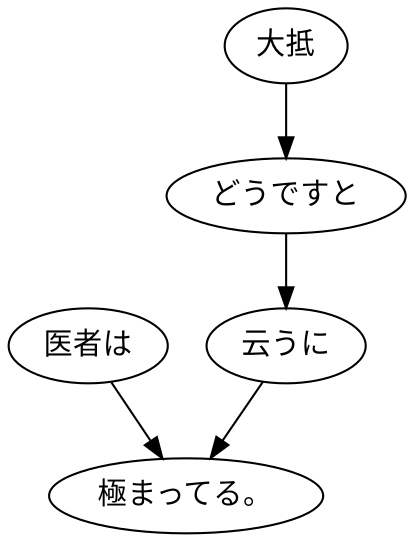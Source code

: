 digraph graph5384 {
	node0 [label="医者は"];
	node1 [label="大抵"];
	node2 [label="どうですと"];
	node3 [label="云うに"];
	node4 [label="極まってる。"];
	node0 -> node4;
	node1 -> node2;
	node2 -> node3;
	node3 -> node4;
}
